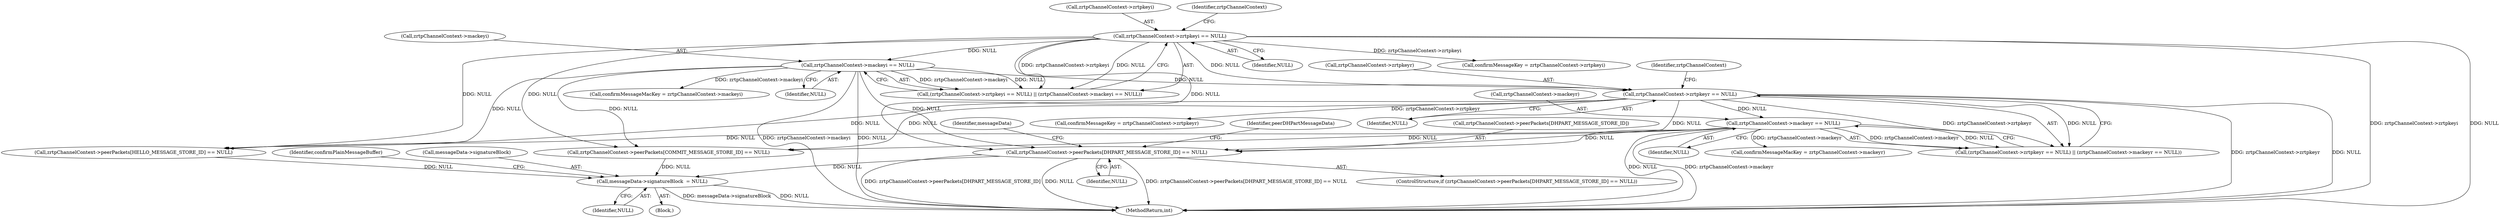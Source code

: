 digraph "0_bzrtp_bbb1e6e2f467ee4bd7b9a8c800e4f07343d7d99b@array" {
"1001666" [label="(Call,zrtpChannelContext->peerPackets[DHPART_MESSAGE_STORE_ID] == NULL)"];
"1001317" [label="(Call,zrtpChannelContext->zrtpkeyi == NULL)"];
"1001354" [label="(Call,zrtpChannelContext->mackeyr == NULL)"];
"1001349" [label="(Call,zrtpChannelContext->zrtpkeyr == NULL)"];
"1001322" [label="(Call,zrtpChannelContext->mackeyi == NULL)"];
"1001897" [label="(Call,messageData->signatureBlock  = NULL)"];
"1001667" [label="(Call,zrtpChannelContext->peerPackets[DHPART_MESSAGE_STORE_ID])"];
"1001323" [label="(Call,zrtpChannelContext->mackeyi)"];
"1001354" [label="(Call,zrtpChannelContext->mackeyr == NULL)"];
"1001318" [label="(Call,zrtpChannelContext->zrtpkeyi)"];
"1001349" [label="(Call,zrtpChannelContext->zrtpkeyr == NULL)"];
"1001490" [label="(Call,zrtpChannelContext->peerPackets[COMMIT_MESSAGE_STORE_ID] == NULL)"];
"1001324" [label="(Identifier,zrtpChannelContext)"];
"1001898" [label="(Call,messageData->signatureBlock)"];
"1001896" [label="(Block,)"];
"1001316" [label="(Call,(zrtpChannelContext->zrtpkeyi == NULL) || (zrtpChannelContext->mackeyi == NULL))"];
"1001675" [label="(Identifier,messageData)"];
"1001362" [label="(Call,confirmMessageKey = zrtpChannelContext->zrtpkeyr)"];
"1001322" [label="(Call,zrtpChannelContext->mackeyi == NULL)"];
"1001353" [label="(Identifier,NULL)"];
"1001897" [label="(Call,messageData->signatureBlock  = NULL)"];
"1001672" [label="(Identifier,NULL)"];
"1001321" [label="(Identifier,NULL)"];
"1001335" [label="(Call,confirmMessageMacKey = zrtpChannelContext->mackeyi)"];
"1001901" [label="(Identifier,NULL)"];
"1001348" [label="(Call,(zrtpChannelContext->zrtpkeyr == NULL) || (zrtpChannelContext->mackeyr == NULL))"];
"1001679" [label="(Identifier,peerDHPartMessageData)"];
"1001317" [label="(Call,zrtpChannelContext->zrtpkeyi == NULL)"];
"1001330" [label="(Call,confirmMessageKey = zrtpChannelContext->zrtpkeyi)"];
"1001367" [label="(Call,confirmMessageMacKey = zrtpChannelContext->mackeyr)"];
"1001355" [label="(Call,zrtpChannelContext->mackeyr)"];
"1001356" [label="(Identifier,zrtpChannelContext)"];
"1001350" [label="(Call,zrtpChannelContext->zrtpkeyr)"];
"1001665" [label="(ControlStructure,if (zrtpChannelContext->peerPackets[DHPART_MESSAGE_STORE_ID] == NULL))"];
"1001903" [label="(Identifier,confirmPlainMessageBuffer)"];
"1001576" [label="(Call,zrtpChannelContext->peerPackets[HELLO_MESSAGE_STORE_ID] == NULL)"];
"1001966" [label="(MethodReturn,int)"];
"1001666" [label="(Call,zrtpChannelContext->peerPackets[DHPART_MESSAGE_STORE_ID] == NULL)"];
"1001326" [label="(Identifier,NULL)"];
"1001358" [label="(Identifier,NULL)"];
"1001666" -> "1001665"  [label="AST: "];
"1001666" -> "1001672"  [label="CFG: "];
"1001667" -> "1001666"  [label="AST: "];
"1001672" -> "1001666"  [label="AST: "];
"1001675" -> "1001666"  [label="CFG: "];
"1001679" -> "1001666"  [label="CFG: "];
"1001666" -> "1001966"  [label="DDG: NULL"];
"1001666" -> "1001966"  [label="DDG: zrtpChannelContext->peerPackets[DHPART_MESSAGE_STORE_ID] == NULL"];
"1001666" -> "1001966"  [label="DDG: zrtpChannelContext->peerPackets[DHPART_MESSAGE_STORE_ID]"];
"1001317" -> "1001666"  [label="DDG: NULL"];
"1001354" -> "1001666"  [label="DDG: NULL"];
"1001322" -> "1001666"  [label="DDG: NULL"];
"1001349" -> "1001666"  [label="DDG: NULL"];
"1001666" -> "1001897"  [label="DDG: NULL"];
"1001317" -> "1001316"  [label="AST: "];
"1001317" -> "1001321"  [label="CFG: "];
"1001318" -> "1001317"  [label="AST: "];
"1001321" -> "1001317"  [label="AST: "];
"1001324" -> "1001317"  [label="CFG: "];
"1001316" -> "1001317"  [label="CFG: "];
"1001317" -> "1001966"  [label="DDG: zrtpChannelContext->zrtpkeyi"];
"1001317" -> "1001966"  [label="DDG: NULL"];
"1001317" -> "1001316"  [label="DDG: zrtpChannelContext->zrtpkeyi"];
"1001317" -> "1001316"  [label="DDG: NULL"];
"1001317" -> "1001322"  [label="DDG: NULL"];
"1001317" -> "1001330"  [label="DDG: zrtpChannelContext->zrtpkeyi"];
"1001317" -> "1001349"  [label="DDG: NULL"];
"1001317" -> "1001490"  [label="DDG: NULL"];
"1001317" -> "1001576"  [label="DDG: NULL"];
"1001354" -> "1001348"  [label="AST: "];
"1001354" -> "1001358"  [label="CFG: "];
"1001355" -> "1001354"  [label="AST: "];
"1001358" -> "1001354"  [label="AST: "];
"1001348" -> "1001354"  [label="CFG: "];
"1001354" -> "1001966"  [label="DDG: zrtpChannelContext->mackeyr"];
"1001354" -> "1001966"  [label="DDG: NULL"];
"1001354" -> "1001348"  [label="DDG: zrtpChannelContext->mackeyr"];
"1001354" -> "1001348"  [label="DDG: NULL"];
"1001349" -> "1001354"  [label="DDG: NULL"];
"1001354" -> "1001367"  [label="DDG: zrtpChannelContext->mackeyr"];
"1001354" -> "1001490"  [label="DDG: NULL"];
"1001354" -> "1001576"  [label="DDG: NULL"];
"1001349" -> "1001348"  [label="AST: "];
"1001349" -> "1001353"  [label="CFG: "];
"1001350" -> "1001349"  [label="AST: "];
"1001353" -> "1001349"  [label="AST: "];
"1001356" -> "1001349"  [label="CFG: "];
"1001348" -> "1001349"  [label="CFG: "];
"1001349" -> "1001966"  [label="DDG: zrtpChannelContext->zrtpkeyr"];
"1001349" -> "1001966"  [label="DDG: NULL"];
"1001349" -> "1001348"  [label="DDG: zrtpChannelContext->zrtpkeyr"];
"1001349" -> "1001348"  [label="DDG: NULL"];
"1001322" -> "1001349"  [label="DDG: NULL"];
"1001349" -> "1001362"  [label="DDG: zrtpChannelContext->zrtpkeyr"];
"1001349" -> "1001490"  [label="DDG: NULL"];
"1001349" -> "1001576"  [label="DDG: NULL"];
"1001322" -> "1001316"  [label="AST: "];
"1001322" -> "1001326"  [label="CFG: "];
"1001323" -> "1001322"  [label="AST: "];
"1001326" -> "1001322"  [label="AST: "];
"1001316" -> "1001322"  [label="CFG: "];
"1001322" -> "1001966"  [label="DDG: NULL"];
"1001322" -> "1001966"  [label="DDG: zrtpChannelContext->mackeyi"];
"1001322" -> "1001316"  [label="DDG: zrtpChannelContext->mackeyi"];
"1001322" -> "1001316"  [label="DDG: NULL"];
"1001322" -> "1001335"  [label="DDG: zrtpChannelContext->mackeyi"];
"1001322" -> "1001490"  [label="DDG: NULL"];
"1001322" -> "1001576"  [label="DDG: NULL"];
"1001897" -> "1001896"  [label="AST: "];
"1001897" -> "1001901"  [label="CFG: "];
"1001898" -> "1001897"  [label="AST: "];
"1001901" -> "1001897"  [label="AST: "];
"1001903" -> "1001897"  [label="CFG: "];
"1001897" -> "1001966"  [label="DDG: NULL"];
"1001897" -> "1001966"  [label="DDG: messageData->signatureBlock"];
"1001576" -> "1001897"  [label="DDG: NULL"];
"1001490" -> "1001897"  [label="DDG: NULL"];
}
